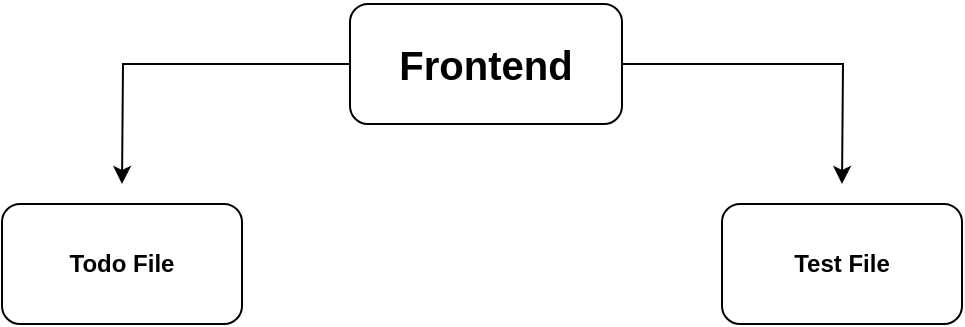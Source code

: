 <mxfile version="21.2.9" type="github">
  <diagram name="Page-1" id="6aqjIy7GvRXFz7WRcLJ5">
    <mxGraphModel dx="954" dy="620" grid="1" gridSize="10" guides="1" tooltips="1" connect="1" arrows="1" fold="1" page="1" pageScale="1" pageWidth="827" pageHeight="1169" math="0" shadow="0">
      <root>
        <mxCell id="0" />
        <mxCell id="1" parent="0" />
        <mxCell id="taxag1Nib_8XV-fWcnRe-3" style="edgeStyle=orthogonalEdgeStyle;rounded=0;orthogonalLoop=1;jettySize=auto;html=1;" edge="1" parent="1" source="taxag1Nib_8XV-fWcnRe-1">
          <mxGeometry relative="1" as="geometry">
            <mxPoint x="240" y="280" as="targetPoint" />
          </mxGeometry>
        </mxCell>
        <mxCell id="taxag1Nib_8XV-fWcnRe-4" style="edgeStyle=orthogonalEdgeStyle;rounded=0;orthogonalLoop=1;jettySize=auto;html=1;" edge="1" parent="1" source="taxag1Nib_8XV-fWcnRe-1">
          <mxGeometry relative="1" as="geometry">
            <mxPoint x="600" y="280" as="targetPoint" />
          </mxGeometry>
        </mxCell>
        <mxCell id="taxag1Nib_8XV-fWcnRe-1" value="&lt;p style=&quot;line-height: 120%; font-size: 20px;&quot;&gt;&lt;b&gt;Frontend&lt;/b&gt;&lt;/p&gt;" style="rounded=1;whiteSpace=wrap;html=1;" vertex="1" parent="1">
          <mxGeometry x="354" y="190" width="136" height="60" as="geometry" />
        </mxCell>
        <mxCell id="taxag1Nib_8XV-fWcnRe-5" value="&lt;b&gt;Todo File&lt;/b&gt;" style="rounded=1;whiteSpace=wrap;html=1;" vertex="1" parent="1">
          <mxGeometry x="180" y="290" width="120" height="60" as="geometry" />
        </mxCell>
        <mxCell id="taxag1Nib_8XV-fWcnRe-6" value="&lt;b&gt;Test File&lt;/b&gt;" style="rounded=1;whiteSpace=wrap;html=1;" vertex="1" parent="1">
          <mxGeometry x="540" y="290" width="120" height="60" as="geometry" />
        </mxCell>
      </root>
    </mxGraphModel>
  </diagram>
</mxfile>
